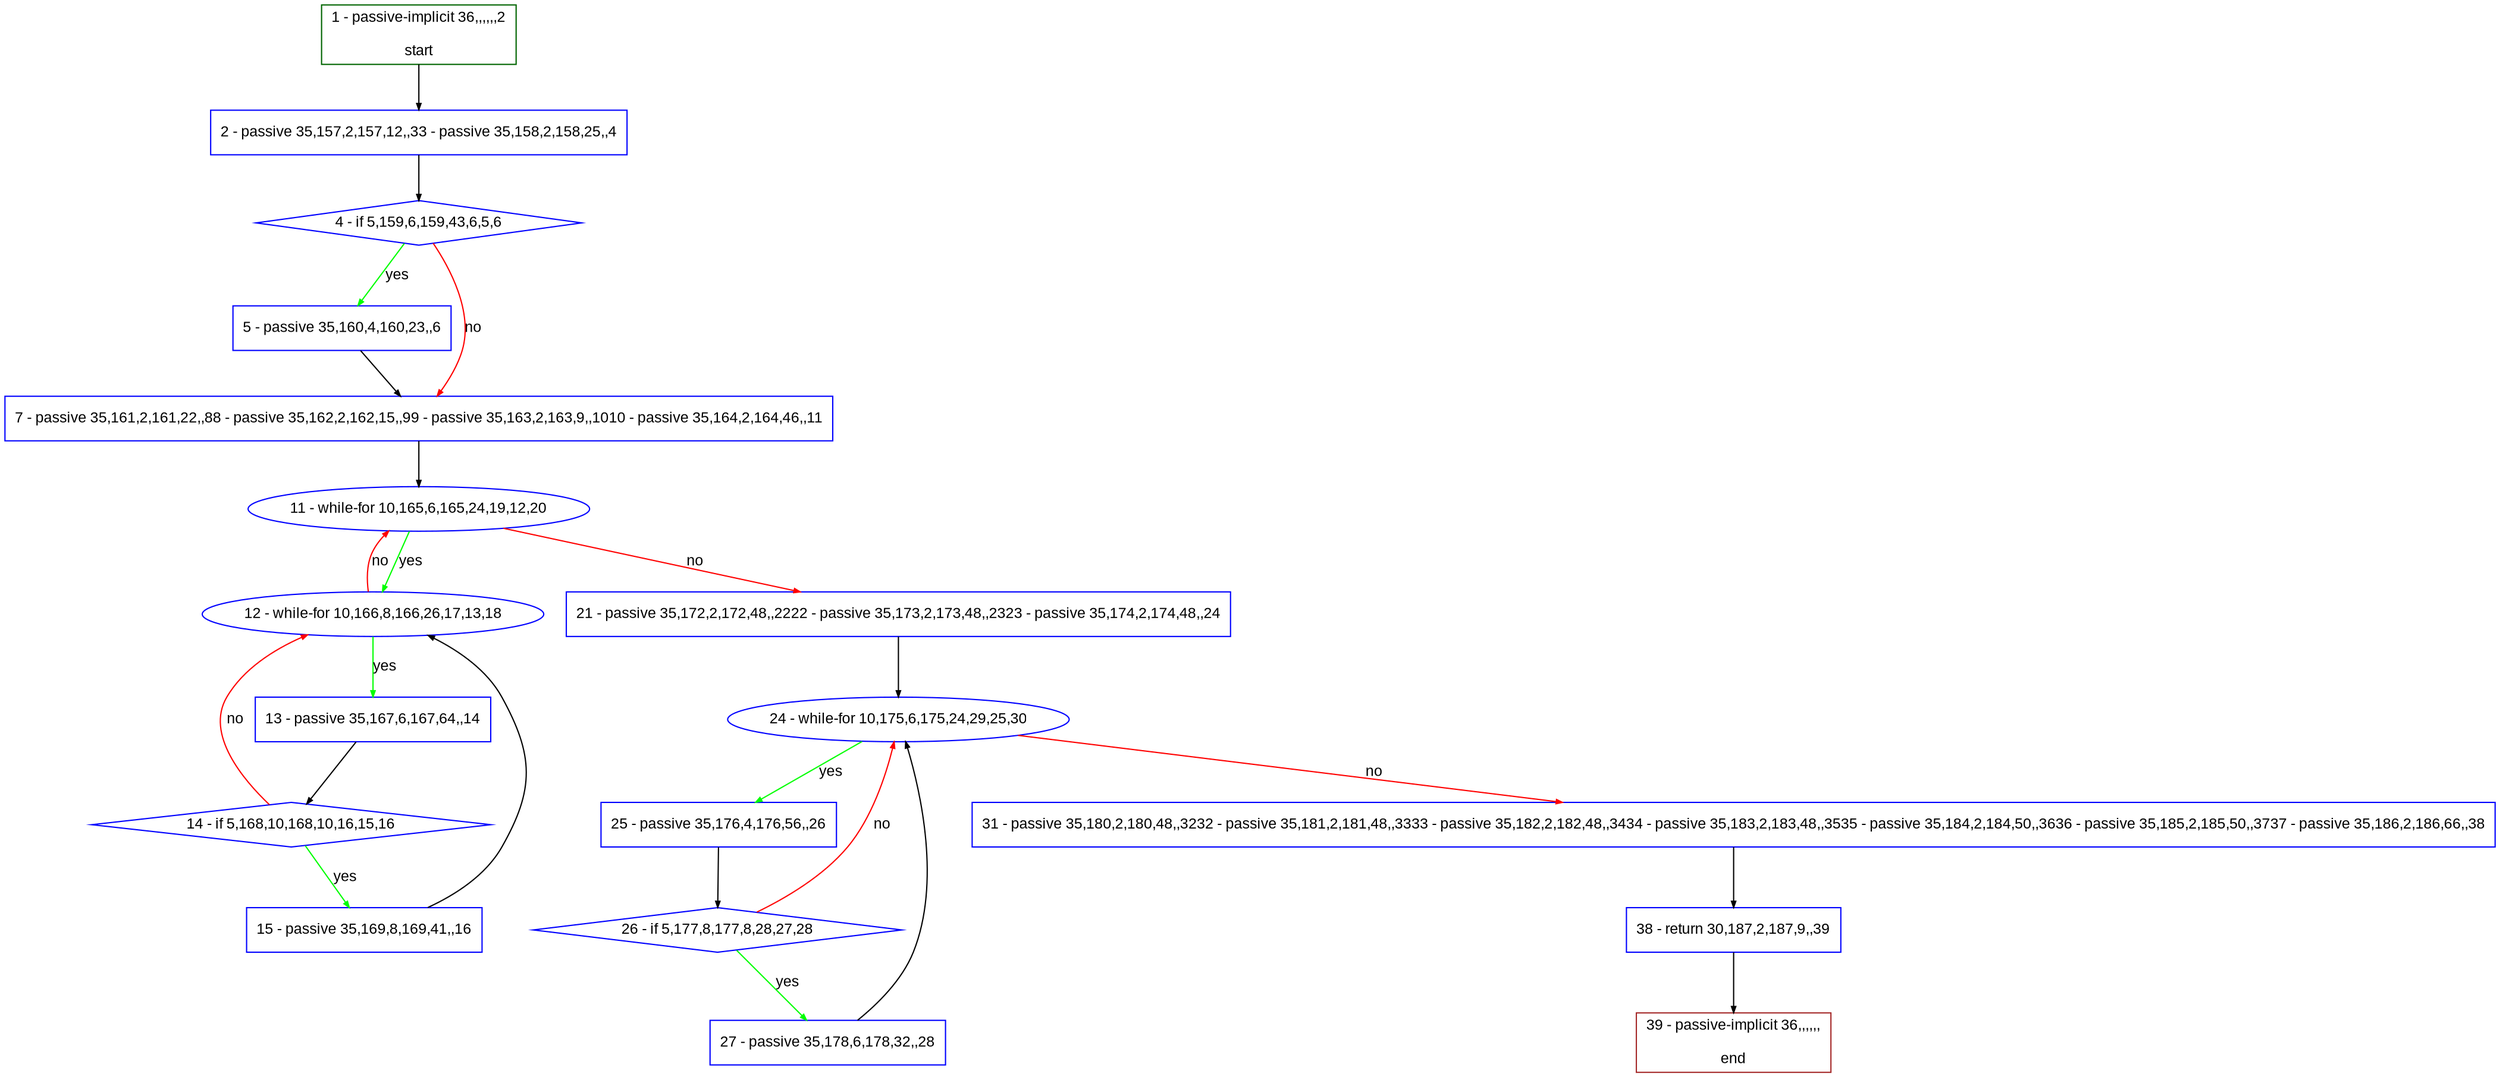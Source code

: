 digraph "" {
  graph [pack="true", label="", fontsize="12", packmode="clust", fontname="Arial", fillcolor="#FFFFCC", bgcolor="white", style="rounded,filled", compound="true"];
  node [node_initialized="no", label="", color="grey", fontsize="12", fillcolor="white", fontname="Arial", style="filled", shape="rectangle", compound="true", fixedsize="false"];
  edge [fontcolor="black", arrowhead="normal", arrowtail="none", arrowsize="0.5", ltail="", label="", color="black", fontsize="12", lhead="", fontname="Arial", dir="forward", compound="true"];
  __N1 [label="2 - passive 35,157,2,157,12,,33 - passive 35,158,2,158,25,,4", color="#0000ff", fillcolor="#ffffff", style="filled", shape="box"];
  __N2 [label="1 - passive-implicit 36,,,,,,2\n\nstart", color="#006400", fillcolor="#ffffff", style="filled", shape="box"];
  __N3 [label="4 - if 5,159,6,159,43,6,5,6", color="#0000ff", fillcolor="#ffffff", style="filled", shape="diamond"];
  __N4 [label="5 - passive 35,160,4,160,23,,6", color="#0000ff", fillcolor="#ffffff", style="filled", shape="box"];
  __N5 [label="7 - passive 35,161,2,161,22,,88 - passive 35,162,2,162,15,,99 - passive 35,163,2,163,9,,1010 - passive 35,164,2,164,46,,11", color="#0000ff", fillcolor="#ffffff", style="filled", shape="box"];
  __N6 [label="11 - while-for 10,165,6,165,24,19,12,20", color="#0000ff", fillcolor="#ffffff", style="filled", shape="oval"];
  __N7 [label="12 - while-for 10,166,8,166,26,17,13,18", color="#0000ff", fillcolor="#ffffff", style="filled", shape="oval"];
  __N8 [label="21 - passive 35,172,2,172,48,,2222 - passive 35,173,2,173,48,,2323 - passive 35,174,2,174,48,,24", color="#0000ff", fillcolor="#ffffff", style="filled", shape="box"];
  __N9 [label="13 - passive 35,167,6,167,64,,14", color="#0000ff", fillcolor="#ffffff", style="filled", shape="box"];
  __N10 [label="14 - if 5,168,10,168,10,16,15,16", color="#0000ff", fillcolor="#ffffff", style="filled", shape="diamond"];
  __N11 [label="15 - passive 35,169,8,169,41,,16", color="#0000ff", fillcolor="#ffffff", style="filled", shape="box"];
  __N12 [label="24 - while-for 10,175,6,175,24,29,25,30", color="#0000ff", fillcolor="#ffffff", style="filled", shape="oval"];
  __N13 [label="25 - passive 35,176,4,176,56,,26", color="#0000ff", fillcolor="#ffffff", style="filled", shape="box"];
  __N14 [label="31 - passive 35,180,2,180,48,,3232 - passive 35,181,2,181,48,,3333 - passive 35,182,2,182,48,,3434 - passive 35,183,2,183,48,,3535 - passive 35,184,2,184,50,,3636 - passive 35,185,2,185,50,,3737 - passive 35,186,2,186,66,,38", color="#0000ff", fillcolor="#ffffff", style="filled", shape="box"];
  __N15 [label="26 - if 5,177,8,177,8,28,27,28", color="#0000ff", fillcolor="#ffffff", style="filled", shape="diamond"];
  __N16 [label="27 - passive 35,178,6,178,32,,28", color="#0000ff", fillcolor="#ffffff", style="filled", shape="box"];
  __N17 [label="38 - return 30,187,2,187,9,,39", color="#0000ff", fillcolor="#ffffff", style="filled", shape="box"];
  __N18 [label="39 - passive-implicit 36,,,,,,\n\nend", color="#a52a2a", fillcolor="#ffffff", style="filled", shape="box"];
  __N2 -> __N1 [arrowhead="normal", arrowtail="none", color="#000000", label="", dir="forward"];
  __N1 -> __N3 [arrowhead="normal", arrowtail="none", color="#000000", label="", dir="forward"];
  __N3 -> __N4 [arrowhead="normal", arrowtail="none", color="#00ff00", label="yes", dir="forward"];
  __N3 -> __N5 [arrowhead="normal", arrowtail="none", color="#ff0000", label="no", dir="forward"];
  __N4 -> __N5 [arrowhead="normal", arrowtail="none", color="#000000", label="", dir="forward"];
  __N5 -> __N6 [arrowhead="normal", arrowtail="none", color="#000000", label="", dir="forward"];
  __N6 -> __N7 [arrowhead="normal", arrowtail="none", color="#00ff00", label="yes", dir="forward"];
  __N7 -> __N6 [arrowhead="normal", arrowtail="none", color="#ff0000", label="no", dir="forward"];
  __N6 -> __N8 [arrowhead="normal", arrowtail="none", color="#ff0000", label="no", dir="forward"];
  __N7 -> __N9 [arrowhead="normal", arrowtail="none", color="#00ff00", label="yes", dir="forward"];
  __N9 -> __N10 [arrowhead="normal", arrowtail="none", color="#000000", label="", dir="forward"];
  __N10 -> __N7 [arrowhead="normal", arrowtail="none", color="#ff0000", label="no", dir="forward"];
  __N10 -> __N11 [arrowhead="normal", arrowtail="none", color="#00ff00", label="yes", dir="forward"];
  __N11 -> __N7 [arrowhead="normal", arrowtail="none", color="#000000", label="", dir="forward"];
  __N8 -> __N12 [arrowhead="normal", arrowtail="none", color="#000000", label="", dir="forward"];
  __N12 -> __N13 [arrowhead="normal", arrowtail="none", color="#00ff00", label="yes", dir="forward"];
  __N12 -> __N14 [arrowhead="normal", arrowtail="none", color="#ff0000", label="no", dir="forward"];
  __N13 -> __N15 [arrowhead="normal", arrowtail="none", color="#000000", label="", dir="forward"];
  __N15 -> __N12 [arrowhead="normal", arrowtail="none", color="#ff0000", label="no", dir="forward"];
  __N15 -> __N16 [arrowhead="normal", arrowtail="none", color="#00ff00", label="yes", dir="forward"];
  __N16 -> __N12 [arrowhead="normal", arrowtail="none", color="#000000", label="", dir="forward"];
  __N14 -> __N17 [arrowhead="normal", arrowtail="none", color="#000000", label="", dir="forward"];
  __N17 -> __N18 [arrowhead="normal", arrowtail="none", color="#000000", label="", dir="forward"];
}
